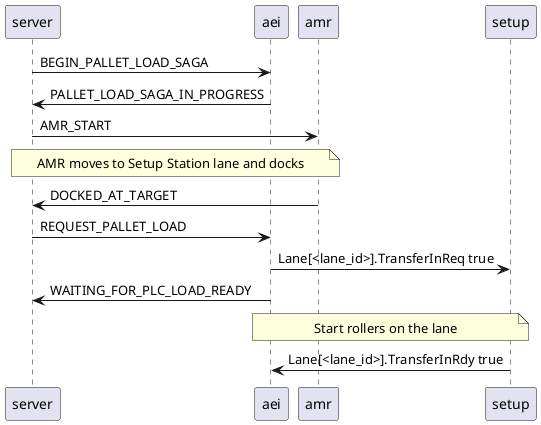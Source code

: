 @startuml Sequence Demo

server -> aei     : BEGIN_PALLET_LOAD_SAGA
aei -> server     : PALLET_LOAD_SAGA_IN_PROGRESS

server -> amr     : AMR_START
note over server, amr: AMR moves to Setup Station lane and docks

amr -> server     : DOCKED_AT_TARGET

server -> aei      : REQUEST_PALLET_LOAD
aei -> setup       : Lane[<lane_id>].TransferInReq true
aei -> server      : WAITING_FOR_PLC_LOAD_READY
note over aei,setup: Start rollers on the lane
setup -> aei       : Lane[<lane_id>].TransferInRdy true

@enduml